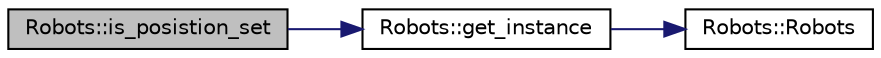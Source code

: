 digraph "Robots::is_posistion_set"
{
 // INTERACTIVE_SVG=YES
  edge [fontname="Helvetica",fontsize="10",labelfontname="Helvetica",labelfontsize="10"];
  node [fontname="Helvetica",fontsize="10",shape=record];
  rankdir="LR";
  Node390 [label="Robots::is_posistion_set",height=0.2,width=0.4,color="black", fillcolor="grey75", style="filled", fontcolor="black"];
  Node390 -> Node391 [color="midnightblue",fontsize="10",style="solid"];
  Node391 [label="Robots::get_instance",height=0.2,width=0.4,color="black", fillcolor="white", style="filled",URL="$class_robots.html#a589bce74db5f34af384952d48435168f"];
  Node391 -> Node392 [color="midnightblue",fontsize="10",style="solid"];
  Node392 [label="Robots::Robots",height=0.2,width=0.4,color="black", fillcolor="white", style="filled",URL="$class_robots.html#aa2745a48ebd3e52b9a3020f6afbcb25d",tooltip="Initializes our arrays. "];
}
